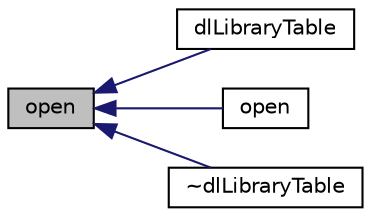 digraph "open"
{
  bgcolor="transparent";
  edge [fontname="Helvetica",fontsize="10",labelfontname="Helvetica",labelfontsize="10"];
  node [fontname="Helvetica",fontsize="10",shape=record];
  rankdir="LR";
  Node1 [label="open",height=0.2,width=0.4,color="black", fillcolor="grey75", style="filled" fontcolor="black"];
  Node1 -> Node2 [dir="back",color="midnightblue",fontsize="10",style="solid",fontname="Helvetica"];
  Node2 [label="dlLibraryTable",height=0.2,width=0.4,color="black",URL="$classFoam_1_1dlLibraryTable.html#acba556ca1775c132e75c654c32e2c88f",tooltip="Open all libraries listed in the &#39;libsEntry&#39; entry in the given dictionary. Verbose = true..."];
  Node1 -> Node3 [dir="back",color="midnightblue",fontsize="10",style="solid",fontname="Helvetica"];
  Node3 [label="open",height=0.2,width=0.4,color="black",URL="$classFoam_1_1dlLibraryTable.html#a6a353b99c3528808da8e33e763de4339",tooltip="Open all libraries listed in the &#39;libsEntry&#39; entry in the given dictionary and check the additions to..."];
  Node1 -> Node4 [dir="back",color="midnightblue",fontsize="10",style="solid",fontname="Helvetica"];
  Node4 [label="~dlLibraryTable",height=0.2,width=0.4,color="black",URL="$classFoam_1_1dlLibraryTable.html#a8b1edf5149cf2a945f7371c22498f9c2",tooltip="Destructor. Closes all libraries loaded by the table. "];
}
